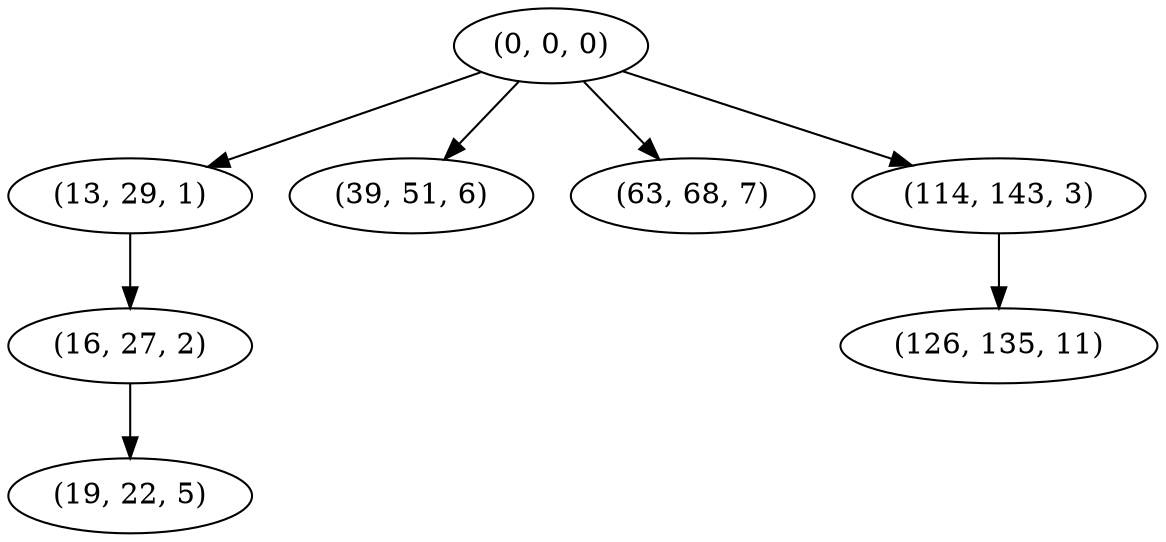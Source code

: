 digraph tree {
    "(0, 0, 0)";
    "(13, 29, 1)";
    "(16, 27, 2)";
    "(19, 22, 5)";
    "(39, 51, 6)";
    "(63, 68, 7)";
    "(114, 143, 3)";
    "(126, 135, 11)";
    "(0, 0, 0)" -> "(13, 29, 1)";
    "(0, 0, 0)" -> "(39, 51, 6)";
    "(0, 0, 0)" -> "(63, 68, 7)";
    "(0, 0, 0)" -> "(114, 143, 3)";
    "(13, 29, 1)" -> "(16, 27, 2)";
    "(16, 27, 2)" -> "(19, 22, 5)";
    "(114, 143, 3)" -> "(126, 135, 11)";
}

